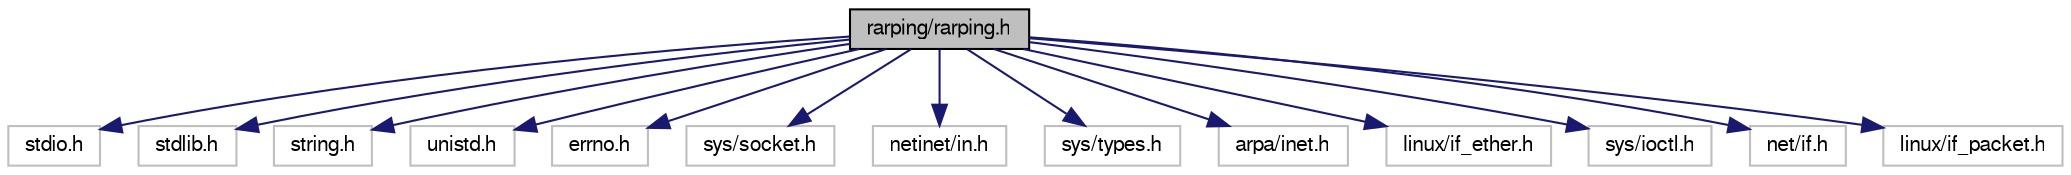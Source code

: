 digraph G
{
  bgcolor="transparent";
  edge [fontname="FreeSans",fontsize=10,labelfontname="FreeSans",labelfontsize=10];
  node [fontname="FreeSans",fontsize=10,shape=record];
  Node1 [label="rarping/rarping.h",height=0.2,width=0.4,color="black", fillcolor="grey75", style="filled" fontcolor="black"];
  Node1 -> Node2 [color="midnightblue",fontsize=10,style="solid",fontname="FreeSans"];
  Node2 [label="stdio.h",height=0.2,width=0.4,color="grey75"];
  Node1 -> Node3 [color="midnightblue",fontsize=10,style="solid",fontname="FreeSans"];
  Node3 [label="stdlib.h",height=0.2,width=0.4,color="grey75"];
  Node1 -> Node4 [color="midnightblue",fontsize=10,style="solid",fontname="FreeSans"];
  Node4 [label="string.h",height=0.2,width=0.4,color="grey75"];
  Node1 -> Node5 [color="midnightblue",fontsize=10,style="solid",fontname="FreeSans"];
  Node5 [label="unistd.h",height=0.2,width=0.4,color="grey75"];
  Node1 -> Node6 [color="midnightblue",fontsize=10,style="solid",fontname="FreeSans"];
  Node6 [label="errno.h",height=0.2,width=0.4,color="grey75"];
  Node1 -> Node7 [color="midnightblue",fontsize=10,style="solid",fontname="FreeSans"];
  Node7 [label="sys/socket.h",height=0.2,width=0.4,color="grey75"];
  Node1 -> Node8 [color="midnightblue",fontsize=10,style="solid",fontname="FreeSans"];
  Node8 [label="netinet/in.h",height=0.2,width=0.4,color="grey75"];
  Node1 -> Node9 [color="midnightblue",fontsize=10,style="solid",fontname="FreeSans"];
  Node9 [label="sys/types.h",height=0.2,width=0.4,color="grey75"];
  Node1 -> Node10 [color="midnightblue",fontsize=10,style="solid",fontname="FreeSans"];
  Node10 [label="arpa/inet.h",height=0.2,width=0.4,color="grey75"];
  Node1 -> Node11 [color="midnightblue",fontsize=10,style="solid",fontname="FreeSans"];
  Node11 [label="linux/if_ether.h",height=0.2,width=0.4,color="grey75"];
  Node1 -> Node12 [color="midnightblue",fontsize=10,style="solid",fontname="FreeSans"];
  Node12 [label="sys/ioctl.h",height=0.2,width=0.4,color="grey75"];
  Node1 -> Node13 [color="midnightblue",fontsize=10,style="solid",fontname="FreeSans"];
  Node13 [label="net/if.h",height=0.2,width=0.4,color="grey75"];
  Node1 -> Node14 [color="midnightblue",fontsize=10,style="solid",fontname="FreeSans"];
  Node14 [label="linux/if_packet.h",height=0.2,width=0.4,color="grey75"];
}
